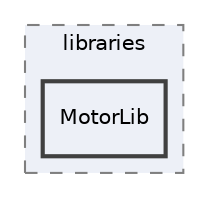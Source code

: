 digraph "src/Arduino/libraries/MotorLib"
{
 // LATEX_PDF_SIZE
  edge [fontname="Helvetica",fontsize="10",labelfontname="Helvetica",labelfontsize="10"];
  node [fontname="Helvetica",fontsize="10",shape=record];
  compound=true
  subgraph clusterdir_f99f708cec72a15cd88662dbbe55aa94 {
    graph [ bgcolor="#edf0f7", pencolor="grey50", style="filled,dashed,", label="libraries", fontname="Helvetica", fontsize="10", URL="dir_f99f708cec72a15cd88662dbbe55aa94.html"]
  dir_20de4456c5f70f39882455662a3ce0f5 [shape=box, label="MotorLib", style="filled,bold,", fillcolor="#edf0f7", color="grey25", URL="dir_20de4456c5f70f39882455662a3ce0f5.html"];
  }
}

